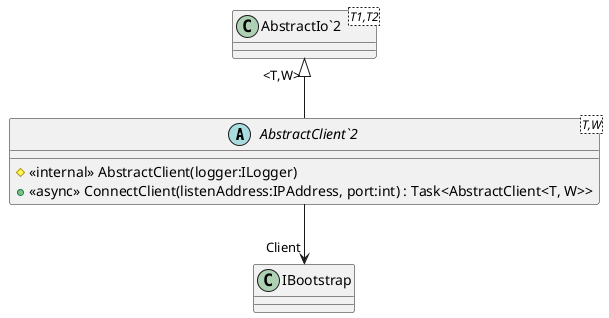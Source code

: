 @startuml
abstract class "AbstractClient`2"<T,W> {
    # <<internal>> AbstractClient(logger:ILogger)
    + <<async>> ConnectClient(listenAddress:IPAddress, port:int) : Task<AbstractClient<T, W>>
}
class "AbstractIo`2"<T1,T2> {
}
"AbstractIo`2" "<T,W>" <|-- "AbstractClient`2"
"AbstractClient`2" --> "Client" IBootstrap
@enduml
